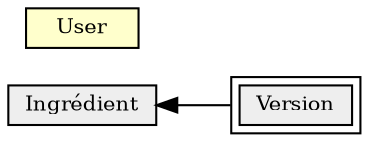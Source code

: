 digraph a {
size="8,20";
rankdir=LR;
node [height=0 style="filled", shape="box", font="Helvetica-Bold", fontsize="10", color="#00000"];
"Ingrédient" -> "Version" [dir=back];
"Ingrédient" [URL="http://smw.learning-socle.org/index.php/Cat%C3%A9gorie:Ingr%C3%A9dient",peripheries=1,label="Ingrédient",fillcolor="#EEEEEE"];
"Version" [URL="http://smw.learning-socle.org/index.php/Cat%C3%A9gorie:Version",peripheries=2,label="Version",fillcolor="#EEEEEE"];
"User" [URL="http://smw.learning-socle.org/index.php/Cat%C3%A9gorie:User",peripheries=1,label="User",fillcolor="#FFFFCC"];
}
